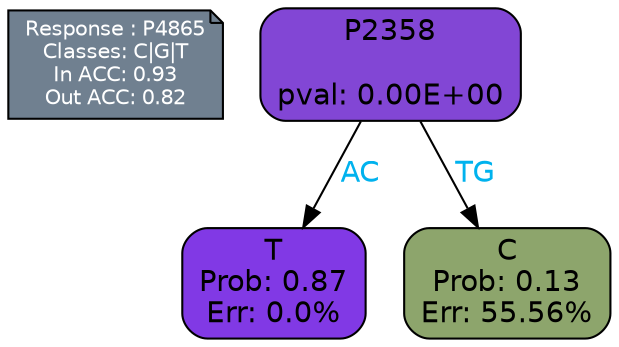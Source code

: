 digraph Tree {
node [shape=box, style="filled, rounded", color="black", fontname=helvetica] ;
graph [ranksep=equally, splines=polylines, bgcolor=transparent, dpi=600] ;
edge [fontname=helvetica] ;
LEGEND [label="Response : P4865
Classes: C|G|T
In ACC: 0.93
Out ACC: 0.82
",shape=note,align=left,style=filled,fillcolor="slategray",fontcolor="white",fontsize=10];1 [label="P2358

pval: 0.00E+00", fillcolor="#8246d5"] ;
2 [label="T
Prob: 0.87
Err: 0.0%", fillcolor="#8139e5"] ;
3 [label="C
Prob: 0.13
Err: 55.56%", fillcolor="#8da56c"] ;
1 -> 2 [label="AC",fontcolor=deepskyblue2] ;
1 -> 3 [label="TG",fontcolor=deepskyblue2] ;
{rank = same; 2;3;}{rank = same; LEGEND;1;}}